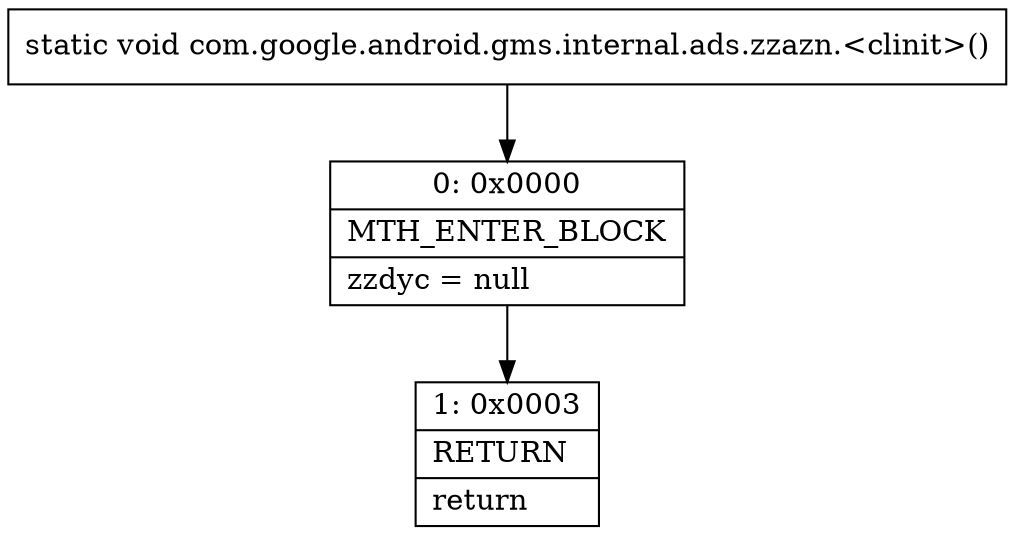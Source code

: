 digraph "CFG forcom.google.android.gms.internal.ads.zzazn.\<clinit\>()V" {
Node_0 [shape=record,label="{0\:\ 0x0000|MTH_ENTER_BLOCK\l|zzdyc = null\l}"];
Node_1 [shape=record,label="{1\:\ 0x0003|RETURN\l|return\l}"];
MethodNode[shape=record,label="{static void com.google.android.gms.internal.ads.zzazn.\<clinit\>() }"];
MethodNode -> Node_0;
Node_0 -> Node_1;
}

